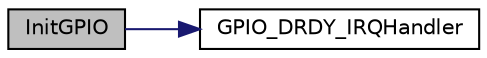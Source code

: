 digraph "InitGPIO"
{
  edge [fontname="Helvetica",fontsize="10",labelfontname="Helvetica",labelfontsize="10"];
  node [fontname="Helvetica",fontsize="10",shape=record];
  rankdir="LR";
  Node1 [label="InitGPIO",height=0.2,width=0.4,color="black", fillcolor="grey75", style="filled", fontcolor="black"];
  Node1 -> Node2 [color="midnightblue",fontsize="10",style="solid",fontname="Helvetica"];
  Node2 [label="GPIO_DRDY_IRQHandler",height=0.2,width=0.4,color="black", fillcolor="white", style="filled",URL="$hal_8c.html#a6aee4dc5db1188e28367b5572e9e657b"];
}
